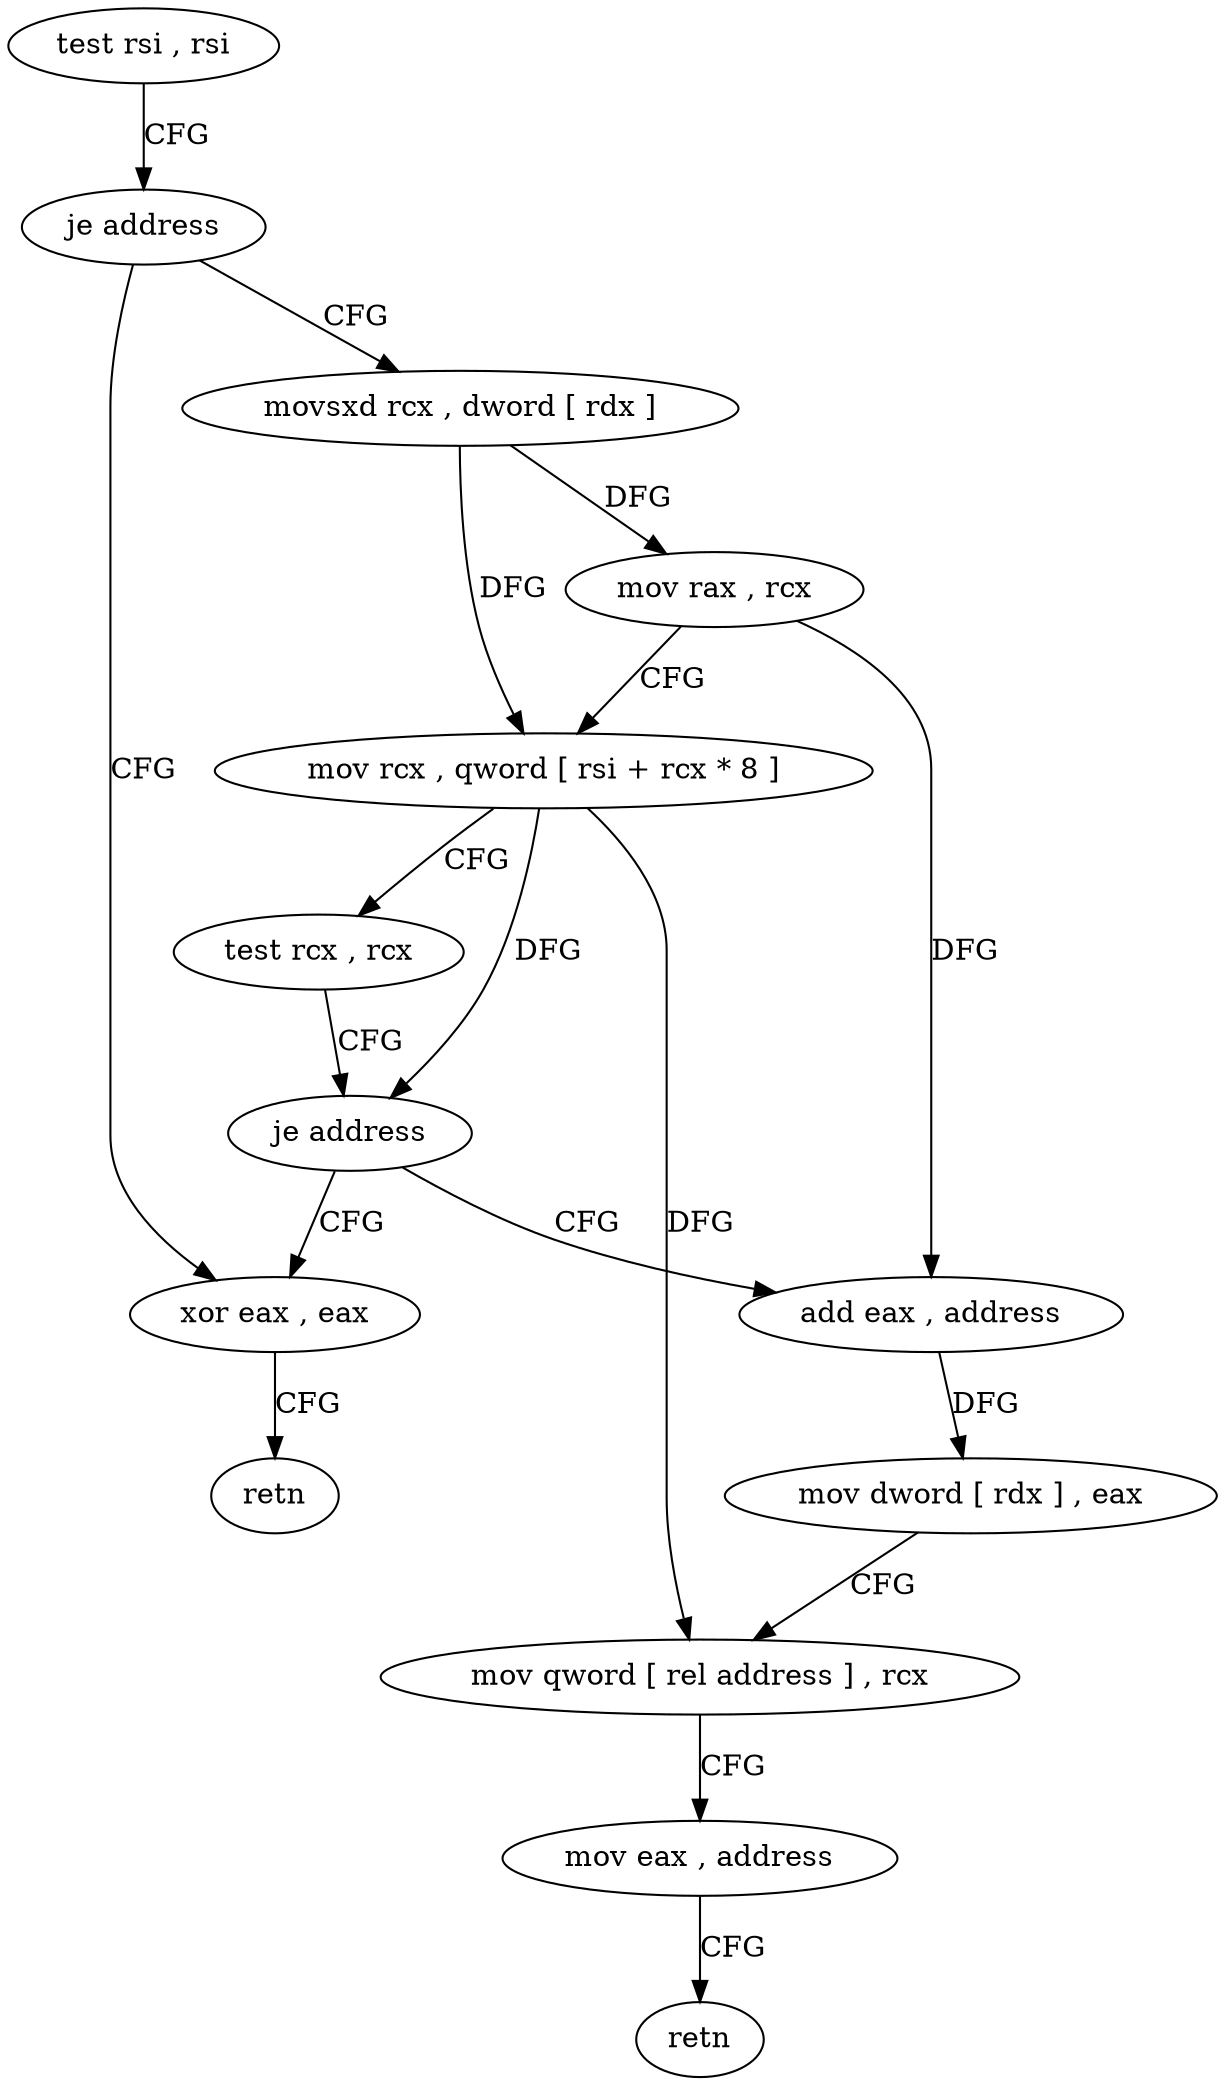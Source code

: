 digraph "func" {
"4242896" [label = "test rsi , rsi" ]
"4242899" [label = "je address" ]
"4242944" [label = "xor eax , eax" ]
"4242901" [label = "movsxd rcx , dword [ rdx ]" ]
"4242946" [label = "retn" ]
"4242904" [label = "mov rax , rcx" ]
"4242907" [label = "mov rcx , qword [ rsi + rcx * 8 ]" ]
"4242911" [label = "test rcx , rcx" ]
"4242914" [label = "je address" ]
"4242916" [label = "add eax , address" ]
"4242919" [label = "mov dword [ rdx ] , eax" ]
"4242921" [label = "mov qword [ rel address ] , rcx" ]
"4242928" [label = "mov eax , address" ]
"4242933" [label = "retn" ]
"4242896" -> "4242899" [ label = "CFG" ]
"4242899" -> "4242944" [ label = "CFG" ]
"4242899" -> "4242901" [ label = "CFG" ]
"4242944" -> "4242946" [ label = "CFG" ]
"4242901" -> "4242904" [ label = "DFG" ]
"4242901" -> "4242907" [ label = "DFG" ]
"4242904" -> "4242907" [ label = "CFG" ]
"4242904" -> "4242916" [ label = "DFG" ]
"4242907" -> "4242911" [ label = "CFG" ]
"4242907" -> "4242914" [ label = "DFG" ]
"4242907" -> "4242921" [ label = "DFG" ]
"4242911" -> "4242914" [ label = "CFG" ]
"4242914" -> "4242944" [ label = "CFG" ]
"4242914" -> "4242916" [ label = "CFG" ]
"4242916" -> "4242919" [ label = "DFG" ]
"4242919" -> "4242921" [ label = "CFG" ]
"4242921" -> "4242928" [ label = "CFG" ]
"4242928" -> "4242933" [ label = "CFG" ]
}
